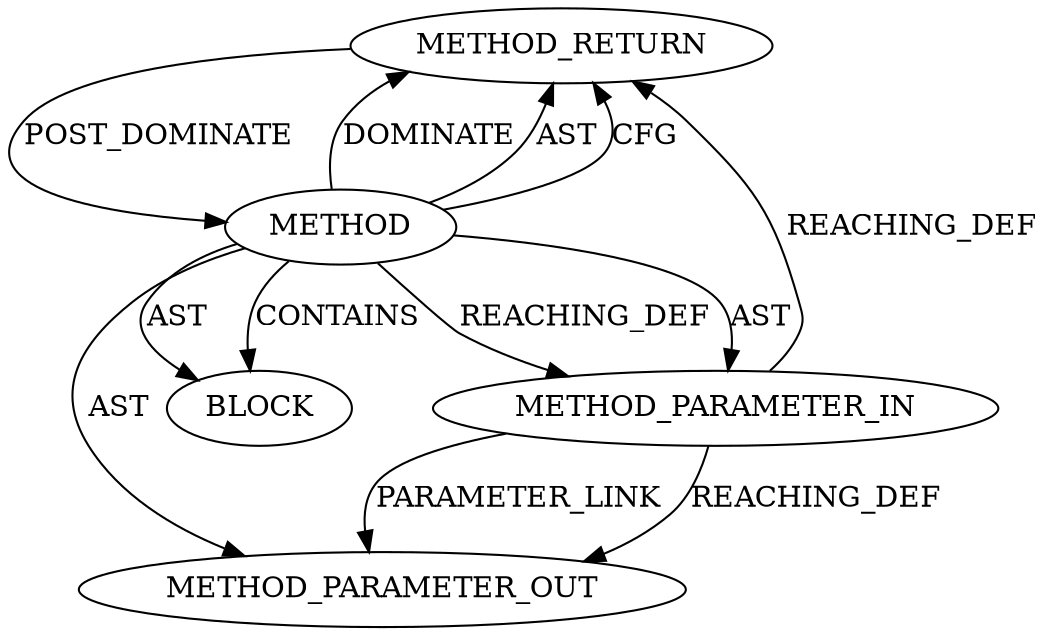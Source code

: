 digraph {
  25276 [label=METHOD_RETURN ORDER=2 CODE="RET" TYPE_FULL_NAME="ANY" EVALUATION_STRATEGY="BY_VALUE"]
  25274 [label=METHOD_PARAMETER_IN ORDER=1 CODE="p1" IS_VARIADIC=false TYPE_FULL_NAME="ANY" EVALUATION_STRATEGY="BY_VALUE" INDEX=1 NAME="p1"]
  27112 [label=METHOD_PARAMETER_OUT ORDER=1 CODE="p1" IS_VARIADIC=false TYPE_FULL_NAME="ANY" EVALUATION_STRATEGY="BY_VALUE" INDEX=1 NAME="p1"]
  25273 [label=METHOD AST_PARENT_TYPE="NAMESPACE_BLOCK" AST_PARENT_FULL_NAME="<global>" ORDER=0 CODE="<empty>" FULL_NAME="EVP_PKEY_size" IS_EXTERNAL=true FILENAME="<empty>" SIGNATURE="" NAME="EVP_PKEY_size"]
  25275 [label=BLOCK ORDER=1 ARGUMENT_INDEX=1 CODE="<empty>" TYPE_FULL_NAME="ANY"]
  25276 -> 25273 [label=POST_DOMINATE ]
  25273 -> 25276 [label=DOMINATE ]
  25273 -> 25276 [label=AST ]
  25273 -> 25276 [label=CFG ]
  25274 -> 25276 [label=REACHING_DEF VARIABLE="p1"]
  25273 -> 25274 [label=AST ]
  25273 -> 25274 [label=REACHING_DEF VARIABLE=""]
  25273 -> 25275 [label=AST ]
  25273 -> 25275 [label=CONTAINS ]
  25274 -> 27112 [label=REACHING_DEF VARIABLE="p1"]
  25273 -> 27112 [label=AST ]
  25274 -> 27112 [label=PARAMETER_LINK ]
}

